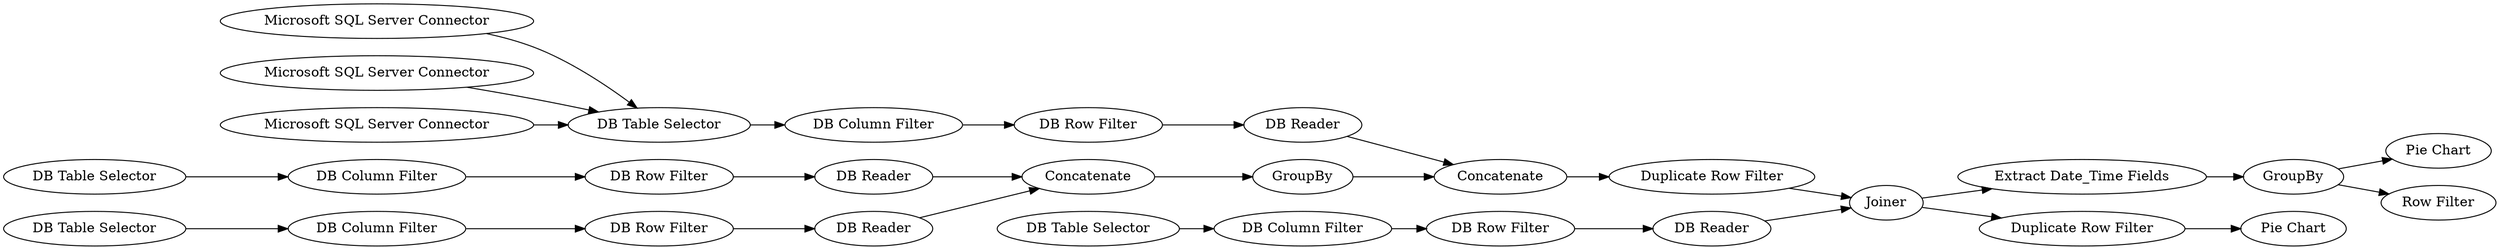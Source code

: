 digraph {
	44 -> 43
	34 -> 35
	21 -> 22
	2 -> 17
	22 -> 23
	20 -> 31
	1 -> 17
	37 -> 41
	40 -> 37
	18 -> 19
	25 -> 26
	17 -> 18
	39 -> 38
	44 -> 45
	29 -> 32
	33 -> 34
	23 -> 30
	35 -> 36
	30 -> 29
	24 -> 25
	36 -> 37
	31 -> 40
	37 -> 39
	19 -> 20
	3 -> 17
	32 -> 31
	26 -> 28
	41 -> 44
	28 -> 29
	45 [label="Row Filter"]
	18 [label="DB Column Filter"]
	21 [label="DB Table Selector"]
	26 [label="DB Row Filter"]
	17 [label="DB Table Selector"]
	3 [label="Microsoft SQL Server Connector"]
	19 [label="DB Row Filter"]
	24 [label="DB Table Selector"]
	41 [label="Extract Date_Time Fields"]
	31 [label=Concatenate]
	25 [label="DB Column Filter"]
	30 [label="DB Reader"]
	1 [label="Microsoft SQL Server Connector"]
	22 [label="DB Column Filter"]
	28 [label="DB Reader"]
	23 [label="DB Row Filter"]
	38 [label="Pie Chart"]
	20 [label="DB Reader"]
	35 [label="DB Row Filter"]
	44 [label=GroupBy]
	34 [label="DB Column Filter"]
	43 [label="Pie Chart"]
	29 [label=Concatenate]
	36 [label="DB Reader"]
	40 [label="Duplicate Row Filter"]
	39 [label="Duplicate Row Filter"]
	33 [label="DB Table Selector"]
	32 [label=GroupBy]
	2 [label="Microsoft SQL Server Connector"]
	37 [label=Joiner]
	rankdir=LR
}
